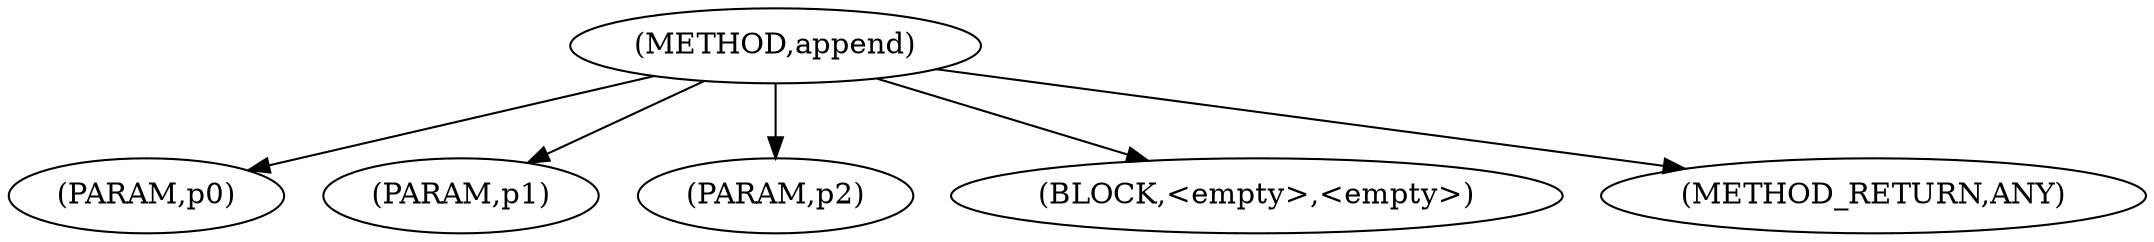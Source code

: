 digraph "append" {  
"2161" [label = <(METHOD,append)> ]
"2162" [label = <(PARAM,p0)> ]
"2163" [label = <(PARAM,p1)> ]
"2164" [label = <(PARAM,p2)> ]
"2165" [label = <(BLOCK,&lt;empty&gt;,&lt;empty&gt;)> ]
"2166" [label = <(METHOD_RETURN,ANY)> ]
  "2161" -> "2162" 
  "2161" -> "2163" 
  "2161" -> "2165" 
  "2161" -> "2164" 
  "2161" -> "2166" 
}
